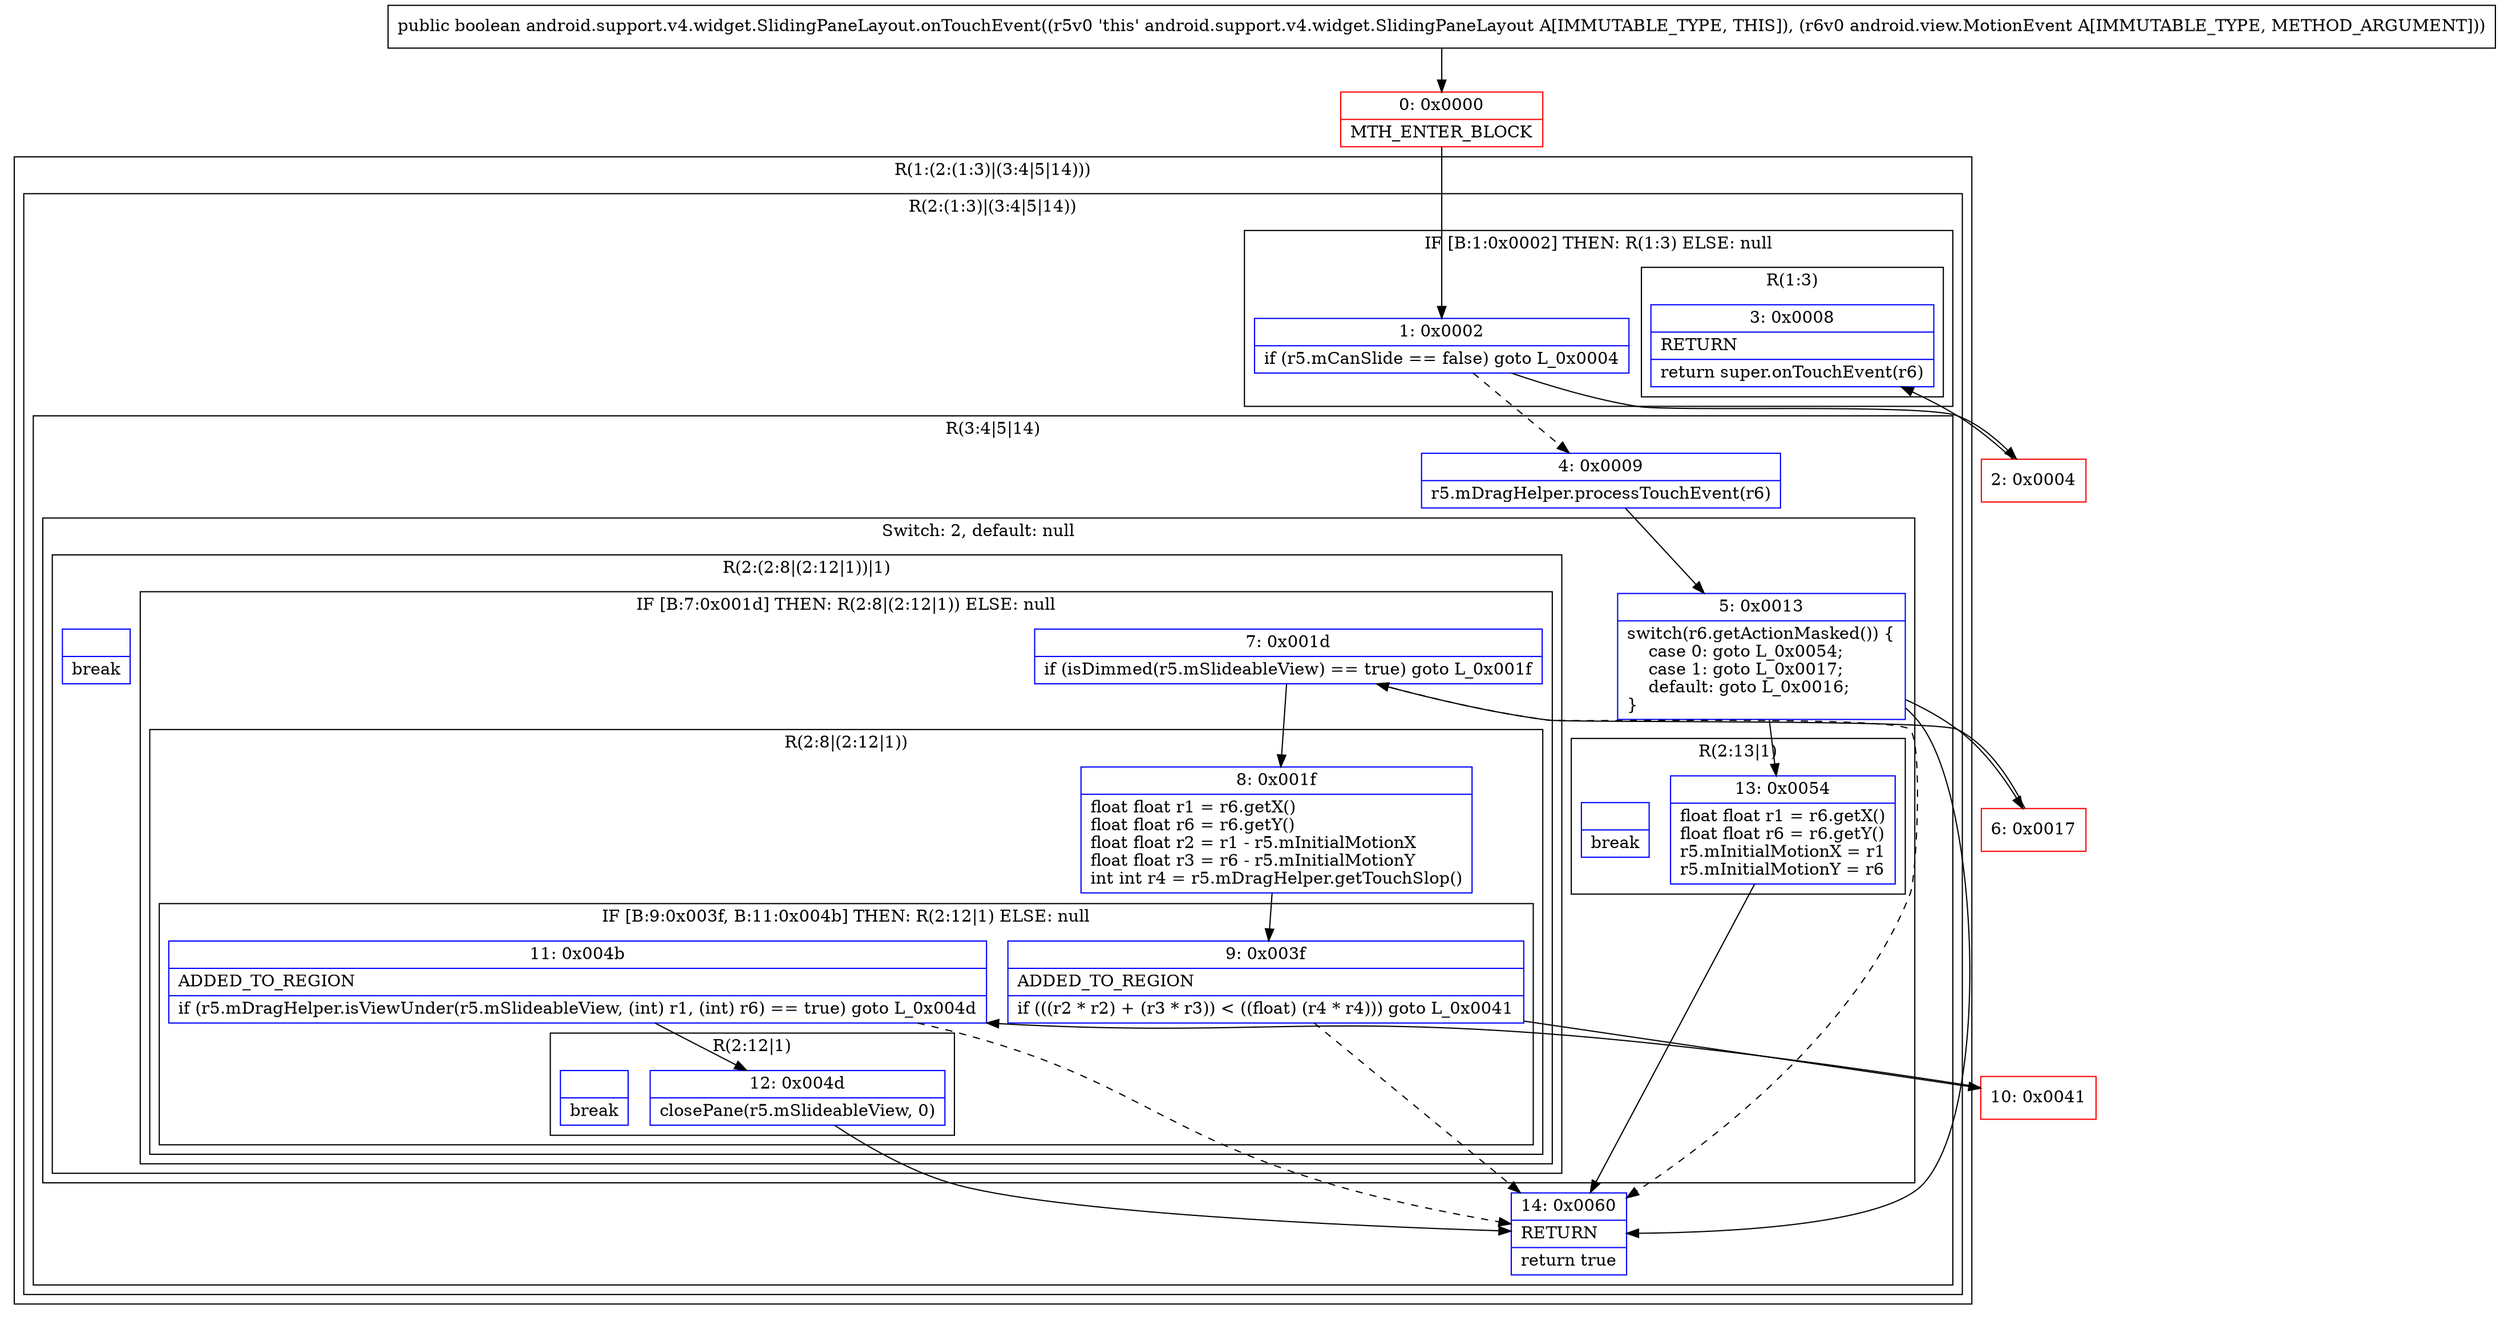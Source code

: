 digraph "CFG forandroid.support.v4.widget.SlidingPaneLayout.onTouchEvent(Landroid\/view\/MotionEvent;)Z" {
subgraph cluster_Region_1848968655 {
label = "R(1:(2:(1:3)|(3:4|5|14)))";
node [shape=record,color=blue];
subgraph cluster_Region_1698365226 {
label = "R(2:(1:3)|(3:4|5|14))";
node [shape=record,color=blue];
subgraph cluster_IfRegion_1847633354 {
label = "IF [B:1:0x0002] THEN: R(1:3) ELSE: null";
node [shape=record,color=blue];
Node_1 [shape=record,label="{1\:\ 0x0002|if (r5.mCanSlide == false) goto L_0x0004\l}"];
subgraph cluster_Region_1125031159 {
label = "R(1:3)";
node [shape=record,color=blue];
Node_3 [shape=record,label="{3\:\ 0x0008|RETURN\l|return super.onTouchEvent(r6)\l}"];
}
}
subgraph cluster_Region_97772068 {
label = "R(3:4|5|14)";
node [shape=record,color=blue];
Node_4 [shape=record,label="{4\:\ 0x0009|r5.mDragHelper.processTouchEvent(r6)\l}"];
subgraph cluster_SwitchRegion_933400091 {
label = "Switch: 2, default: null";
node [shape=record,color=blue];
Node_5 [shape=record,label="{5\:\ 0x0013|switch(r6.getActionMasked()) \{\l    case 0: goto L_0x0054;\l    case 1: goto L_0x0017;\l    default: goto L_0x0016;\l\}\l}"];
subgraph cluster_Region_815682415 {
label = "R(2:13|1)";
node [shape=record,color=blue];
Node_13 [shape=record,label="{13\:\ 0x0054|float float r1 = r6.getX()\lfloat float r6 = r6.getY()\lr5.mInitialMotionX = r1\lr5.mInitialMotionY = r6\l}"];
Node_InsnContainer_1556571088 [shape=record,label="{|break\l}"];
}
subgraph cluster_Region_1805235611 {
label = "R(2:(2:8|(2:12|1))|1)";
node [shape=record,color=blue];
subgraph cluster_IfRegion_1908520974 {
label = "IF [B:7:0x001d] THEN: R(2:8|(2:12|1)) ELSE: null";
node [shape=record,color=blue];
Node_7 [shape=record,label="{7\:\ 0x001d|if (isDimmed(r5.mSlideableView) == true) goto L_0x001f\l}"];
subgraph cluster_Region_1920998003 {
label = "R(2:8|(2:12|1))";
node [shape=record,color=blue];
Node_8 [shape=record,label="{8\:\ 0x001f|float float r1 = r6.getX()\lfloat float r6 = r6.getY()\lfloat float r2 = r1 \- r5.mInitialMotionX\lfloat float r3 = r6 \- r5.mInitialMotionY\lint int r4 = r5.mDragHelper.getTouchSlop()\l}"];
subgraph cluster_IfRegion_2016432492 {
label = "IF [B:9:0x003f, B:11:0x004b] THEN: R(2:12|1) ELSE: null";
node [shape=record,color=blue];
Node_9 [shape=record,label="{9\:\ 0x003f|ADDED_TO_REGION\l|if (((r2 * r2) + (r3 * r3)) \< ((float) (r4 * r4))) goto L_0x0041\l}"];
Node_11 [shape=record,label="{11\:\ 0x004b|ADDED_TO_REGION\l|if (r5.mDragHelper.isViewUnder(r5.mSlideableView, (int) r1, (int) r6) == true) goto L_0x004d\l}"];
subgraph cluster_Region_1387274875 {
label = "R(2:12|1)";
node [shape=record,color=blue];
Node_12 [shape=record,label="{12\:\ 0x004d|closePane(r5.mSlideableView, 0)\l}"];
Node_InsnContainer_898503198 [shape=record,label="{|break\l}"];
}
}
}
}
Node_InsnContainer_320691289 [shape=record,label="{|break\l}"];
}
}
Node_14 [shape=record,label="{14\:\ 0x0060|RETURN\l|return true\l}"];
}
}
}
Node_0 [shape=record,color=red,label="{0\:\ 0x0000|MTH_ENTER_BLOCK\l}"];
Node_2 [shape=record,color=red,label="{2\:\ 0x0004}"];
Node_6 [shape=record,color=red,label="{6\:\ 0x0017}"];
Node_10 [shape=record,color=red,label="{10\:\ 0x0041}"];
MethodNode[shape=record,label="{public boolean android.support.v4.widget.SlidingPaneLayout.onTouchEvent((r5v0 'this' android.support.v4.widget.SlidingPaneLayout A[IMMUTABLE_TYPE, THIS]), (r6v0 android.view.MotionEvent A[IMMUTABLE_TYPE, METHOD_ARGUMENT])) }"];
MethodNode -> Node_0;
Node_1 -> Node_2;
Node_1 -> Node_4[style=dashed];
Node_4 -> Node_5;
Node_5 -> Node_6;
Node_5 -> Node_13;
Node_5 -> Node_14;
Node_13 -> Node_14;
Node_7 -> Node_8;
Node_7 -> Node_14[style=dashed];
Node_8 -> Node_9;
Node_9 -> Node_10;
Node_9 -> Node_14[style=dashed];
Node_11 -> Node_12;
Node_11 -> Node_14[style=dashed];
Node_12 -> Node_14;
Node_0 -> Node_1;
Node_2 -> Node_3;
Node_6 -> Node_7;
Node_10 -> Node_11;
}

